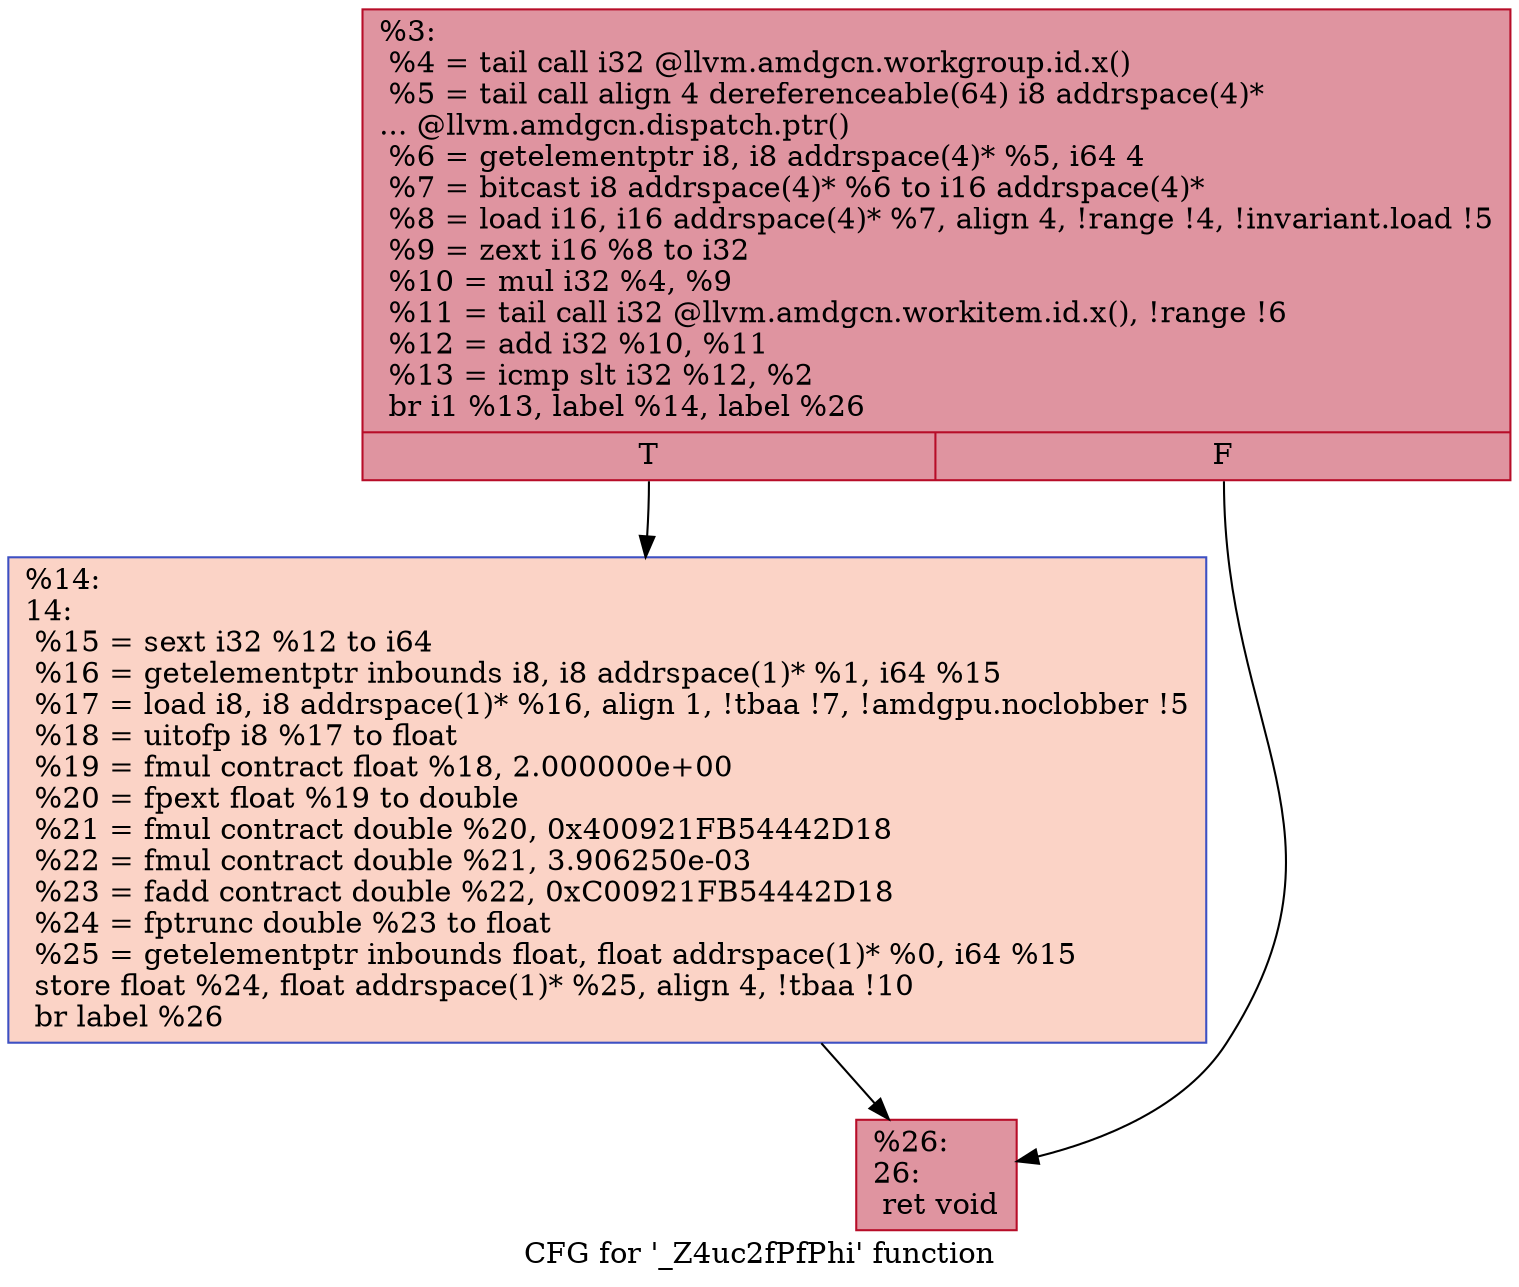 digraph "CFG for '_Z4uc2fPfPhi' function" {
	label="CFG for '_Z4uc2fPfPhi' function";

	Node0x608e0c0 [shape=record,color="#b70d28ff", style=filled, fillcolor="#b70d2870",label="{%3:\l  %4 = tail call i32 @llvm.amdgcn.workgroup.id.x()\l  %5 = tail call align 4 dereferenceable(64) i8 addrspace(4)*\l... @llvm.amdgcn.dispatch.ptr()\l  %6 = getelementptr i8, i8 addrspace(4)* %5, i64 4\l  %7 = bitcast i8 addrspace(4)* %6 to i16 addrspace(4)*\l  %8 = load i16, i16 addrspace(4)* %7, align 4, !range !4, !invariant.load !5\l  %9 = zext i16 %8 to i32\l  %10 = mul i32 %4, %9\l  %11 = tail call i32 @llvm.amdgcn.workitem.id.x(), !range !6\l  %12 = add i32 %10, %11\l  %13 = icmp slt i32 %12, %2\l  br i1 %13, label %14, label %26\l|{<s0>T|<s1>F}}"];
	Node0x608e0c0:s0 -> Node0x608ffd0;
	Node0x608e0c0:s1 -> Node0x6090060;
	Node0x608ffd0 [shape=record,color="#3d50c3ff", style=filled, fillcolor="#f59c7d70",label="{%14:\l14:                                               \l  %15 = sext i32 %12 to i64\l  %16 = getelementptr inbounds i8, i8 addrspace(1)* %1, i64 %15\l  %17 = load i8, i8 addrspace(1)* %16, align 1, !tbaa !7, !amdgpu.noclobber !5\l  %18 = uitofp i8 %17 to float\l  %19 = fmul contract float %18, 2.000000e+00\l  %20 = fpext float %19 to double\l  %21 = fmul contract double %20, 0x400921FB54442D18\l  %22 = fmul contract double %21, 3.906250e-03\l  %23 = fadd contract double %22, 0xC00921FB54442D18\l  %24 = fptrunc double %23 to float\l  %25 = getelementptr inbounds float, float addrspace(1)* %0, i64 %15\l  store float %24, float addrspace(1)* %25, align 4, !tbaa !10\l  br label %26\l}"];
	Node0x608ffd0 -> Node0x6090060;
	Node0x6090060 [shape=record,color="#b70d28ff", style=filled, fillcolor="#b70d2870",label="{%26:\l26:                                               \l  ret void\l}"];
}
